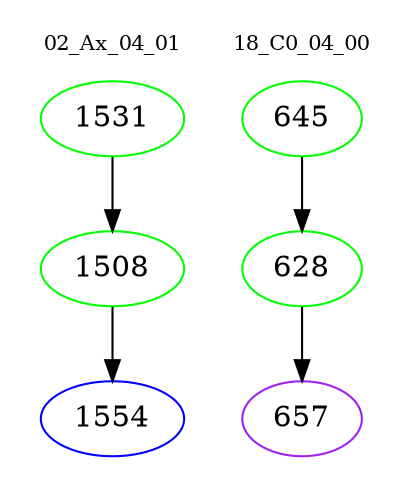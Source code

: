 digraph{
subgraph cluster_0 {
color = white
label = "02_Ax_04_01";
fontsize=10;
T0_1531 [label="1531", color="green"]
T0_1531 -> T0_1508 [color="black"]
T0_1508 [label="1508", color="green"]
T0_1508 -> T0_1554 [color="black"]
T0_1554 [label="1554", color="blue"]
}
subgraph cluster_1 {
color = white
label = "18_C0_04_00";
fontsize=10;
T1_645 [label="645", color="green"]
T1_645 -> T1_628 [color="black"]
T1_628 [label="628", color="green"]
T1_628 -> T1_657 [color="black"]
T1_657 [label="657", color="purple"]
}
}
